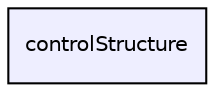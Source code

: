 digraph "controlStructure" {
  compound=true
  node [ fontsize="10", fontname="Helvetica"];
  edge [ labelfontsize="10", labelfontname="Helvetica"];
  dir_4841d09be2dbef066dd403feeca5ac76 [shape=box, label="controlStructure", style="filled", fillcolor="#eeeeff", pencolor="black", URL="dir_4841d09be2dbef066dd403feeca5ac76.html"];
}
